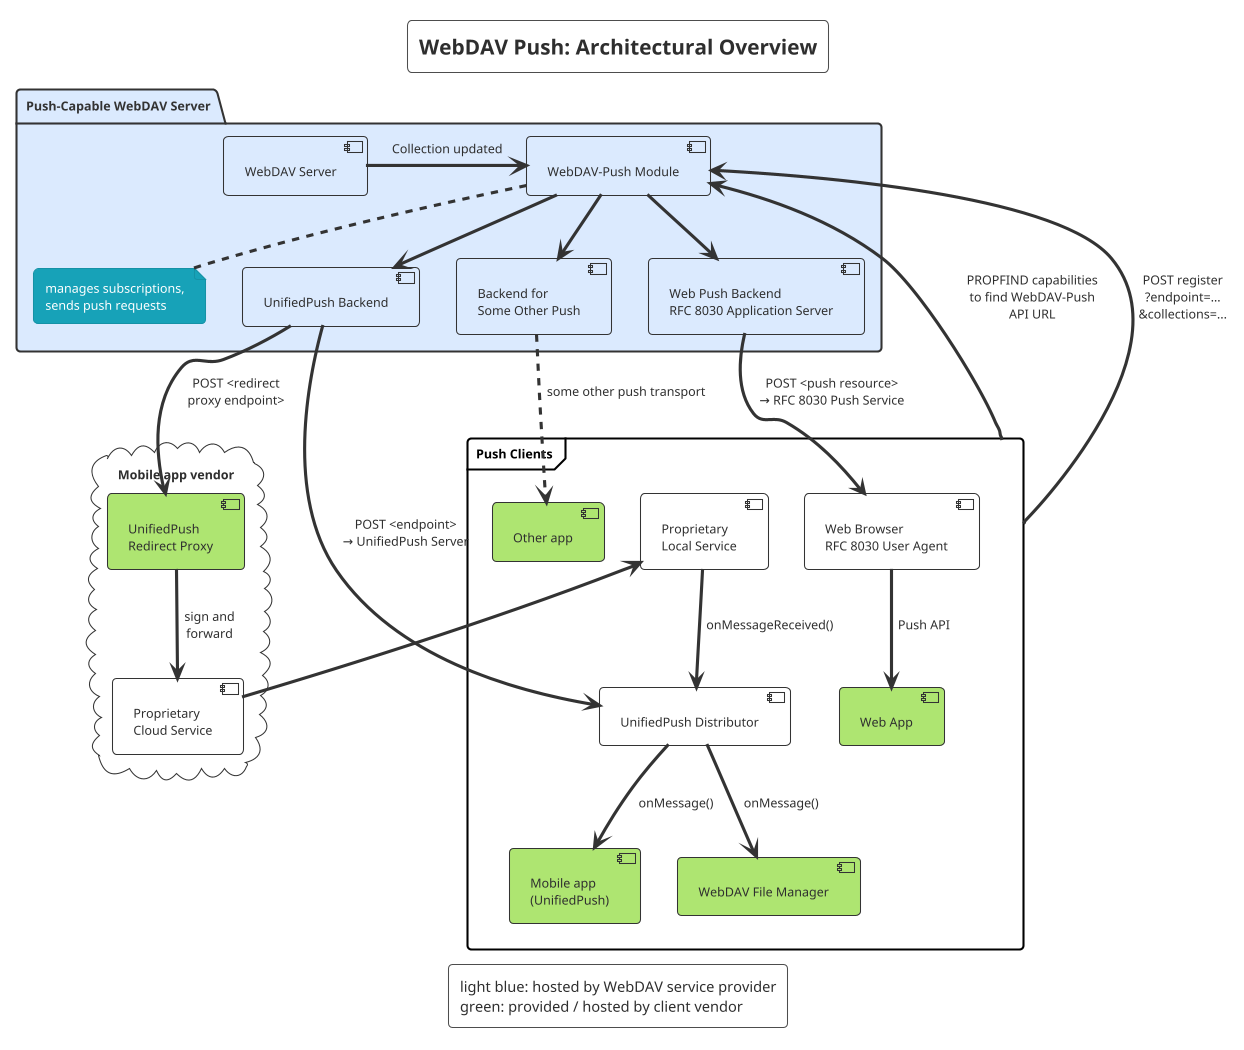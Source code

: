 @startuml
!theme sketchy-outline
skinparam backgroundColor #eeeee
skinparam handwritten false
skinparam FrameBorderColor black
skinparam FrameFontColor black

title WebDAV Push: Architectural Overview

legend
light blue: hosted by WebDAV service provider
green: provided / hosted by client vendor
end legend

package "Push-Capable WebDAV Server" #dbeafe {
  [WebDAV Server]

  [WebDAV-Push Module] as WebDAVPush
  note bottom: manages subscriptions,\nsends push requests
  
  [WebDAV Server] -r-> WebDAVPush : Collection updated
  
  [UnifiedPush Backend] as UPBE
  WebDAVPush --> UPBE

  [Web Push Backend\nRFC 8030 Application Server] as WebPushBE
  WebDAVPush --> WebPushBE 

  [Backend for\nSome Other Push] as OtherBE
  WebDAVPush --> OtherBE
}

cloud "Mobile app vendor" {
  [UnifiedPush\nRedirect Proxy] as UPRedirProxy #aee571 

  UPBE --> UPRedirProxy : POST <redirect\nproxy endpoint>

  UPRedirProxy --> [Proprietary\nCloud Service] : sign and\nforward
}

'[Other Push Transport\nmay include Redirect Proxy] as OtherPushTransport
'OtherBE --> OtherPushTransport : POST (or something else)

frame "Push Clients" as PC {
  [Other app] #aee571
  'OtherPushTransport --> [Other app]
  OtherBE ..> [Other app] : some other push transport

  [UnifiedPush Distributor] as UPDistributor
  UPBE --> UPDistributor : POST <endpoint>\n→ UnifiedPush Server
  [Proprietary\nLocal Service] --> UPDistributor : onMessageReceived()

  [Mobile app\n(UnifiedPush)] as UPApp #aee571
  UPDistributor --> UPApp : onMessage()

  [WebDAV File Manager] as FileManager #aee571
  UPDistributor --> FileManager : onMessage()

  [Web Browser\nRFC 8030 User Agent] as Browser
  WebPushBE --> Browser : POST <push resource>\n→ RFC 8030 Push Service
  [Web App] #aee571
  Browser --> [Web App] : Push API
}

[Proprietary\nCloud Service] --> [Proprietary\nLocal Service]

PC --> WebDAVPush : PROPFIND capabilities\nto find WebDAV-Push\nAPI URL
PC --> WebDAVPush : POST register\n?endpoint=…\n&collections=...

@enduml
